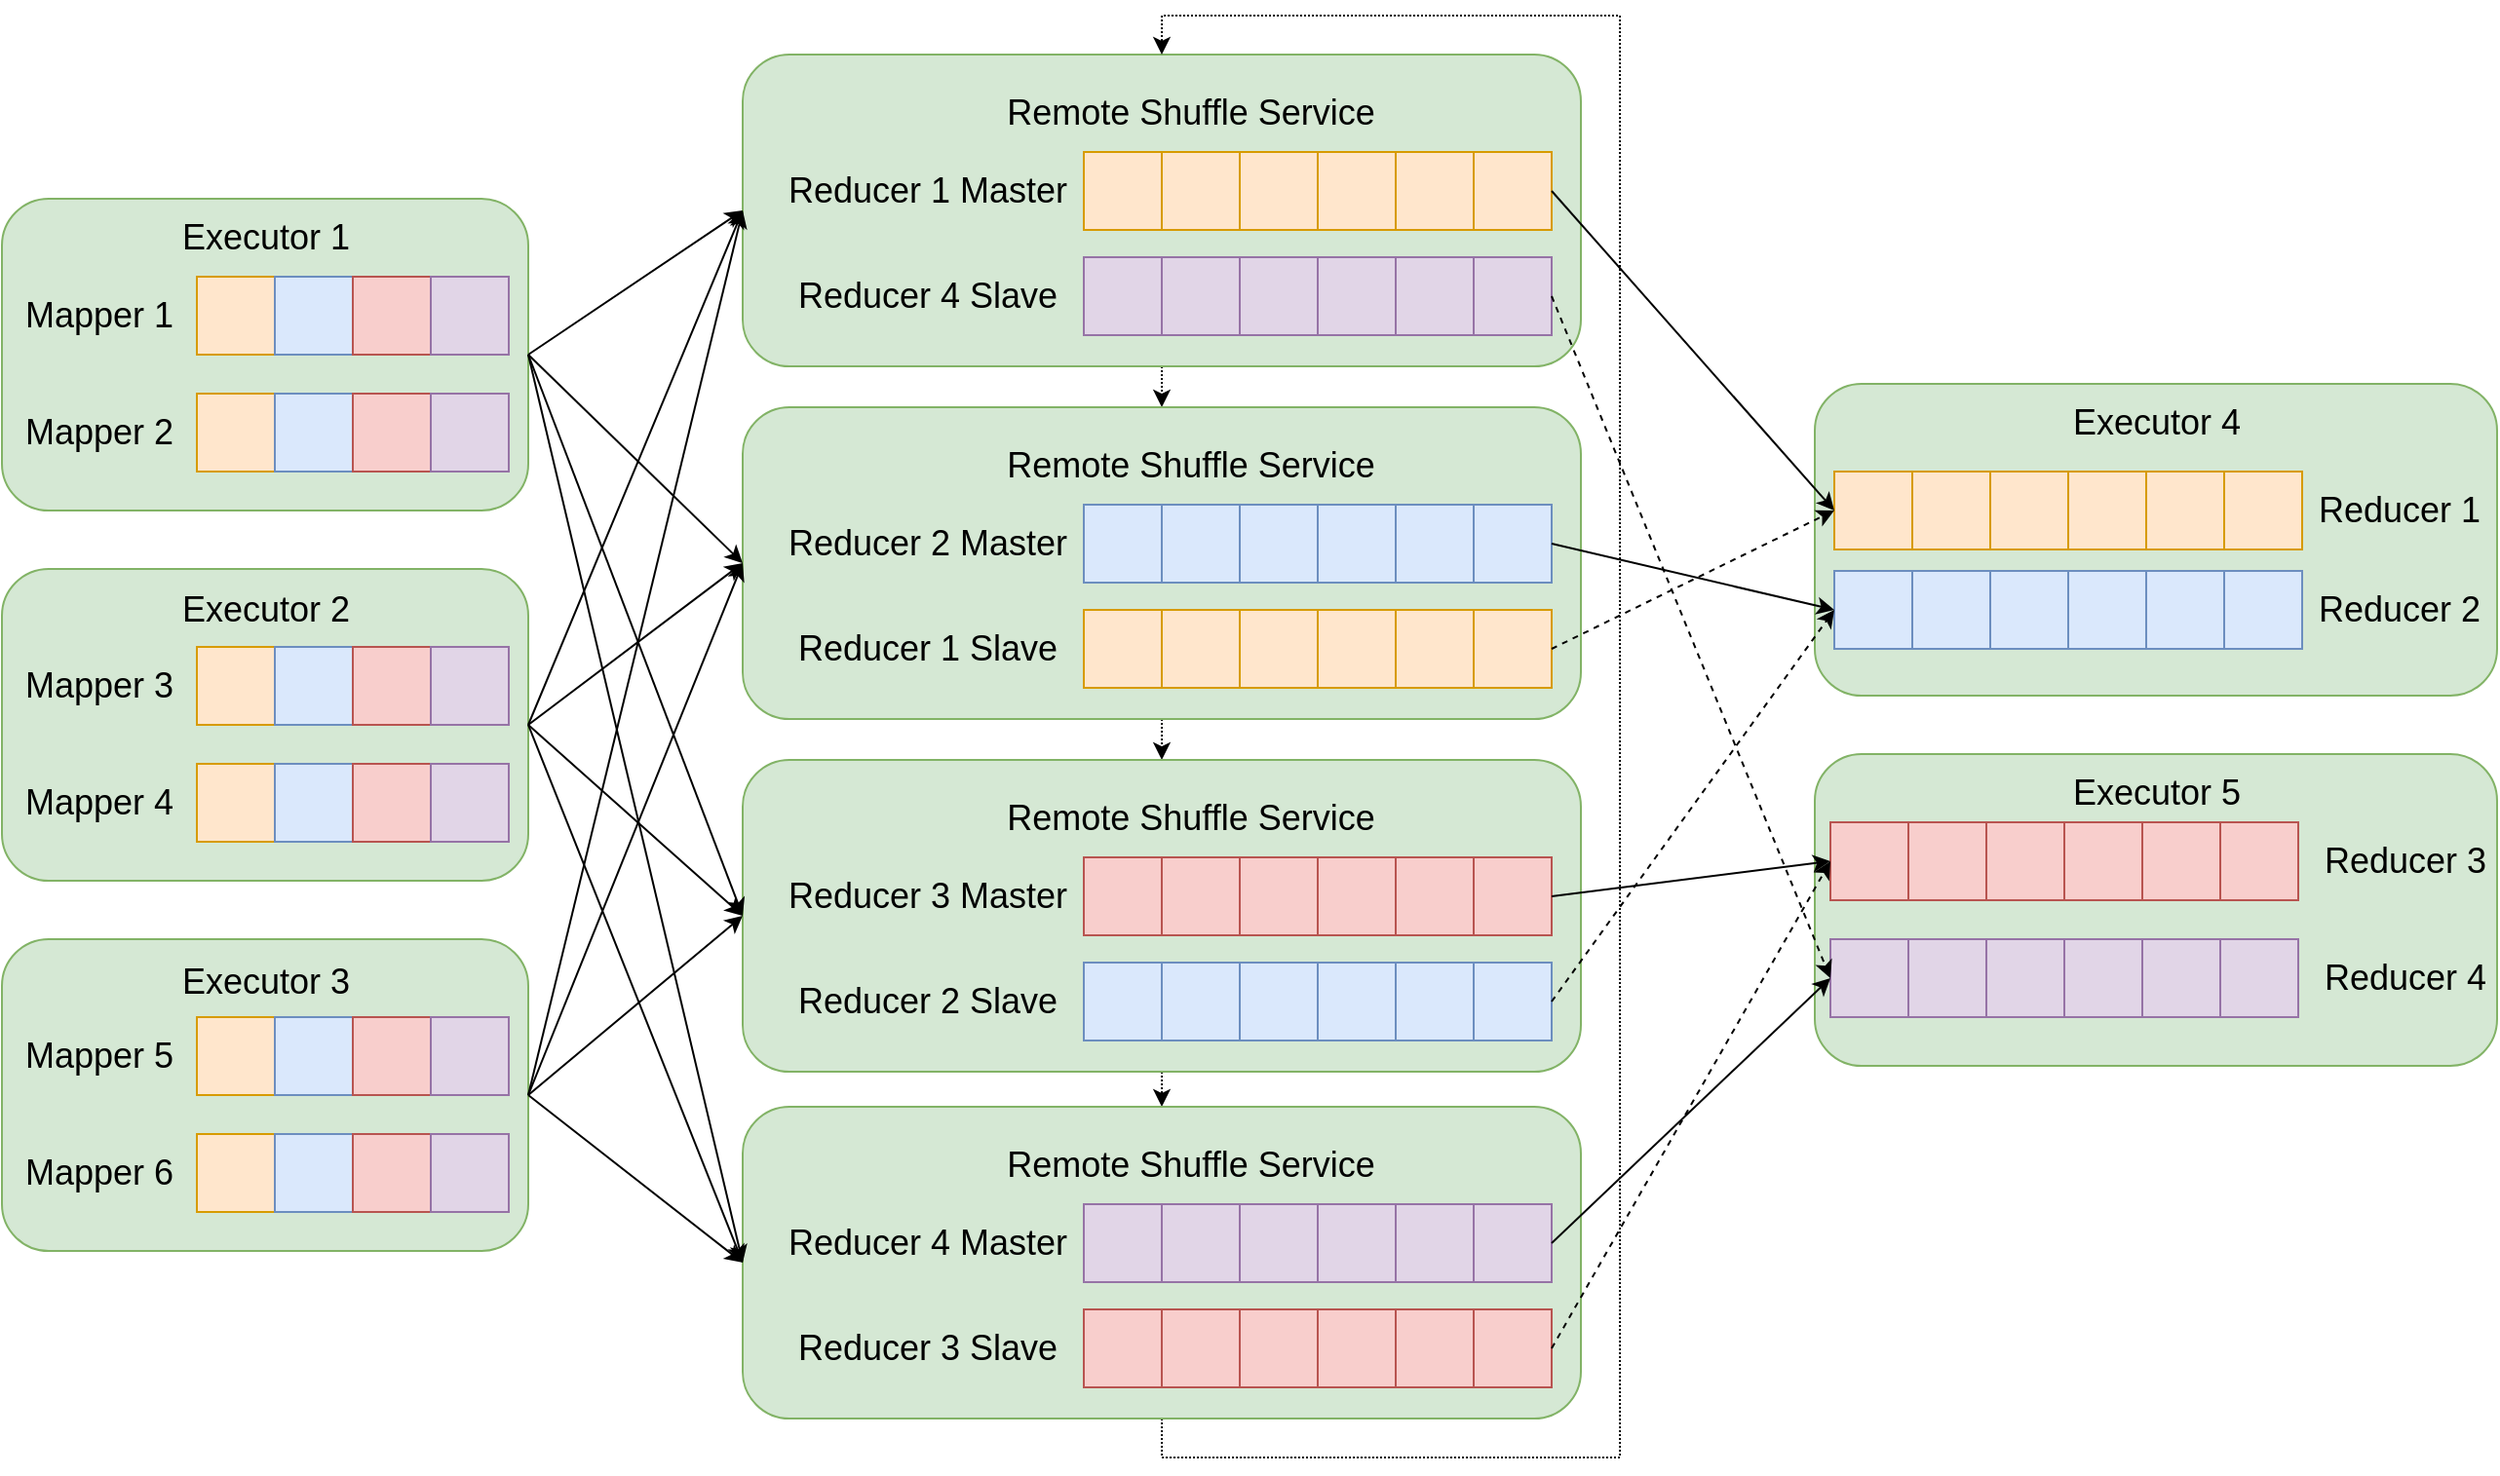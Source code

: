 <mxfile version="14.6.13" type="device"><diagram id="JZ4pPKlbDS7XLyerruGA" name="第 1 页"><mxGraphModel dx="1694" dy="1036" grid="1" gridSize="10" guides="1" tooltips="1" connect="1" arrows="1" fold="1" page="1" pageScale="1" pageWidth="1169" pageHeight="827" math="0" shadow="0"><root><mxCell id="0"/><mxCell id="1" parent="0"/><mxCell id="peQEtCHRiaWqxM07_N_W-1" value="" style="rounded=1;whiteSpace=wrap;html=1;fillColor=#d5e8d4;strokeColor=#82b366;" vertex="1" parent="1"><mxGeometry x="20" y="144" width="270" height="160" as="geometry"/></mxCell><mxCell id="peQEtCHRiaWqxM07_N_W-2" value="&lt;font style=&quot;font-size: 18px&quot;&gt;Mapper 1&lt;/font&gt;" style="text;html=1;strokeColor=none;fillColor=none;align=center;verticalAlign=middle;whiteSpace=wrap;rounded=0;" vertex="1" parent="1"><mxGeometry x="30" y="194" width="80" height="20" as="geometry"/></mxCell><mxCell id="peQEtCHRiaWqxM07_N_W-3" value="&lt;font style=&quot;font-size: 18px&quot;&gt;Mapper 2&lt;/font&gt;" style="text;html=1;strokeColor=none;fillColor=none;align=center;verticalAlign=middle;whiteSpace=wrap;rounded=0;" vertex="1" parent="1"><mxGeometry x="30" y="254" width="80" height="20" as="geometry"/></mxCell><mxCell id="peQEtCHRiaWqxM07_N_W-4" value="&lt;font style=&quot;font-size: 18px&quot;&gt;Executor 1&lt;/font&gt;" style="text;html=1;strokeColor=none;fillColor=none;align=center;verticalAlign=middle;whiteSpace=wrap;rounded=0;" vertex="1" parent="1"><mxGeometry x="102.5" y="154" width="105" height="20" as="geometry"/></mxCell><mxCell id="peQEtCHRiaWqxM07_N_W-5" value="" style="rounded=0;whiteSpace=wrap;html=1;fillColor=#ffe6cc;strokeColor=#d79b00;" vertex="1" parent="1"><mxGeometry x="120" y="184" width="40" height="40" as="geometry"/></mxCell><mxCell id="peQEtCHRiaWqxM07_N_W-13" value="" style="rounded=1;whiteSpace=wrap;html=1;fillColor=#d5e8d4;strokeColor=#82b366;" vertex="1" parent="1"><mxGeometry x="20" y="334" width="270" height="160" as="geometry"/></mxCell><mxCell id="peQEtCHRiaWqxM07_N_W-14" value="&lt;font style=&quot;font-size: 18px&quot;&gt;Mapper 3&lt;/font&gt;" style="text;html=1;strokeColor=none;fillColor=none;align=center;verticalAlign=middle;whiteSpace=wrap;rounded=0;" vertex="1" parent="1"><mxGeometry x="30" y="384" width="80" height="20" as="geometry"/></mxCell><mxCell id="peQEtCHRiaWqxM07_N_W-15" value="&lt;font style=&quot;font-size: 18px&quot;&gt;Mapper 4&lt;/font&gt;" style="text;html=1;strokeColor=none;fillColor=none;align=center;verticalAlign=middle;whiteSpace=wrap;rounded=0;" vertex="1" parent="1"><mxGeometry x="30" y="444" width="80" height="20" as="geometry"/></mxCell><mxCell id="peQEtCHRiaWqxM07_N_W-16" value="&lt;font style=&quot;font-size: 18px&quot;&gt;Executor 2&lt;/font&gt;" style="text;html=1;strokeColor=none;fillColor=none;align=center;verticalAlign=middle;whiteSpace=wrap;rounded=0;" vertex="1" parent="1"><mxGeometry x="102.5" y="345" width="105" height="20" as="geometry"/></mxCell><mxCell id="peQEtCHRiaWqxM07_N_W-25" value="" style="rounded=1;whiteSpace=wrap;html=1;fillColor=#d5e8d4;strokeColor=#82b366;" vertex="1" parent="1"><mxGeometry x="20" y="524" width="270" height="160" as="geometry"/></mxCell><mxCell id="peQEtCHRiaWqxM07_N_W-26" value="&lt;font style=&quot;font-size: 18px&quot;&gt;Mapper 5&lt;/font&gt;" style="text;html=1;strokeColor=none;fillColor=none;align=center;verticalAlign=middle;whiteSpace=wrap;rounded=0;" vertex="1" parent="1"><mxGeometry x="30" y="574" width="80" height="20" as="geometry"/></mxCell><mxCell id="peQEtCHRiaWqxM07_N_W-27" value="&lt;font style=&quot;font-size: 18px&quot;&gt;Mapper 6&lt;/font&gt;" style="text;html=1;strokeColor=none;fillColor=none;align=center;verticalAlign=middle;whiteSpace=wrap;rounded=0;" vertex="1" parent="1"><mxGeometry x="30" y="634" width="80" height="20" as="geometry"/></mxCell><mxCell id="peQEtCHRiaWqxM07_N_W-28" value="&lt;font style=&quot;font-size: 18px&quot;&gt;Executor 3&lt;/font&gt;" style="text;html=1;strokeColor=none;fillColor=none;align=center;verticalAlign=middle;whiteSpace=wrap;rounded=0;" vertex="1" parent="1"><mxGeometry x="102.5" y="536" width="105" height="20" as="geometry"/></mxCell><mxCell id="peQEtCHRiaWqxM07_N_W-170" style="edgeStyle=orthogonalEdgeStyle;rounded=0;orthogonalLoop=1;jettySize=auto;html=1;exitX=0.5;exitY=1;exitDx=0;exitDy=0;entryX=0.5;entryY=0;entryDx=0;entryDy=0;dashed=1;dashPattern=1 1;" edge="1" parent="1" source="peQEtCHRiaWqxM07_N_W-37" target="peQEtCHRiaWqxM07_N_W-113"><mxGeometry relative="1" as="geometry"/></mxCell><mxCell id="peQEtCHRiaWqxM07_N_W-37" value="" style="rounded=1;whiteSpace=wrap;html=1;fillColor=#d5e8d4;strokeColor=#82b366;" vertex="1" parent="1"><mxGeometry x="400" y="70" width="430" height="160" as="geometry"/></mxCell><mxCell id="peQEtCHRiaWqxM07_N_W-38" value="&lt;font style=&quot;font-size: 18px&quot;&gt;Remote Shuffle Service&lt;/font&gt;" style="text;html=1;strokeColor=none;fillColor=none;align=center;verticalAlign=middle;whiteSpace=wrap;rounded=0;" vertex="1" parent="1"><mxGeometry x="530" y="90" width="200" height="20" as="geometry"/></mxCell><mxCell id="peQEtCHRiaWqxM07_N_W-45" value="&lt;span style=&quot;font-size: 18px&quot;&gt;Reducer 1 Master&lt;/span&gt;" style="text;html=1;strokeColor=none;fillColor=none;align=center;verticalAlign=middle;whiteSpace=wrap;rounded=0;" vertex="1" parent="1"><mxGeometry x="415" y="130" width="160" height="20" as="geometry"/></mxCell><mxCell id="peQEtCHRiaWqxM07_N_W-71" value="" style="endArrow=classic;html=1;exitX=1;exitY=0.5;exitDx=0;exitDy=0;entryX=0;entryY=0.5;entryDx=0;entryDy=0;" edge="1" parent="1" source="peQEtCHRiaWqxM07_N_W-1" target="peQEtCHRiaWqxM07_N_W-37"><mxGeometry width="50" height="50" relative="1" as="geometry"><mxPoint x="380" y="234" as="sourcePoint"/><mxPoint x="500" y="524" as="targetPoint"/></mxGeometry></mxCell><mxCell id="peQEtCHRiaWqxM07_N_W-72" value="" style="endArrow=classic;html=1;exitX=1;exitY=0.5;exitDx=0;exitDy=0;entryX=0;entryY=0.5;entryDx=0;entryDy=0;" edge="1" parent="1" source="peQEtCHRiaWqxM07_N_W-13" target="peQEtCHRiaWqxM07_N_W-37"><mxGeometry width="50" height="50" relative="1" as="geometry"><mxPoint x="380" y="234" as="sourcePoint"/><mxPoint x="500" y="324" as="targetPoint"/></mxGeometry></mxCell><mxCell id="peQEtCHRiaWqxM07_N_W-75" value="" style="endArrow=classic;html=1;exitX=1;exitY=0.5;exitDx=0;exitDy=0;entryX=0;entryY=0.5;entryDx=0;entryDy=0;" edge="1" parent="1" source="peQEtCHRiaWqxM07_N_W-25" target="peQEtCHRiaWqxM07_N_W-37"><mxGeometry width="50" height="50" relative="1" as="geometry"><mxPoint x="380" y="614" as="sourcePoint"/><mxPoint x="500" y="524" as="targetPoint"/></mxGeometry></mxCell><mxCell id="peQEtCHRiaWqxM07_N_W-77" value="" style="rounded=0;whiteSpace=wrap;html=1;fillColor=#dae8fc;strokeColor=#6c8ebf;" vertex="1" parent="1"><mxGeometry x="160" y="184" width="40" height="40" as="geometry"/></mxCell><mxCell id="peQEtCHRiaWqxM07_N_W-78" value="" style="rounded=0;whiteSpace=wrap;html=1;fillColor=#f8cecc;strokeColor=#b85450;" vertex="1" parent="1"><mxGeometry x="200" y="184" width="40" height="40" as="geometry"/></mxCell><mxCell id="peQEtCHRiaWqxM07_N_W-79" value="" style="rounded=0;whiteSpace=wrap;html=1;fillColor=#e1d5e7;strokeColor=#9673a6;" vertex="1" parent="1"><mxGeometry x="240" y="184" width="40" height="40" as="geometry"/></mxCell><mxCell id="peQEtCHRiaWqxM07_N_W-80" value="" style="rounded=0;whiteSpace=wrap;html=1;fillColor=#ffe6cc;strokeColor=#d79b00;" vertex="1" parent="1"><mxGeometry x="120" y="244" width="40" height="40" as="geometry"/></mxCell><mxCell id="peQEtCHRiaWqxM07_N_W-81" value="" style="rounded=0;whiteSpace=wrap;html=1;fillColor=#dae8fc;strokeColor=#6c8ebf;" vertex="1" parent="1"><mxGeometry x="160" y="244" width="40" height="40" as="geometry"/></mxCell><mxCell id="peQEtCHRiaWqxM07_N_W-82" value="" style="rounded=0;whiteSpace=wrap;html=1;fillColor=#f8cecc;strokeColor=#b85450;" vertex="1" parent="1"><mxGeometry x="200" y="244" width="40" height="40" as="geometry"/></mxCell><mxCell id="peQEtCHRiaWqxM07_N_W-83" value="" style="rounded=0;whiteSpace=wrap;html=1;fillColor=#e1d5e7;strokeColor=#9673a6;" vertex="1" parent="1"><mxGeometry x="240" y="244" width="40" height="40" as="geometry"/></mxCell><mxCell id="peQEtCHRiaWqxM07_N_W-84" value="" style="rounded=0;whiteSpace=wrap;html=1;fillColor=#ffe6cc;strokeColor=#d79b00;" vertex="1" parent="1"><mxGeometry x="120" y="374" width="40" height="40" as="geometry"/></mxCell><mxCell id="peQEtCHRiaWqxM07_N_W-85" value="" style="rounded=0;whiteSpace=wrap;html=1;fillColor=#dae8fc;strokeColor=#6c8ebf;" vertex="1" parent="1"><mxGeometry x="160" y="374" width="40" height="40" as="geometry"/></mxCell><mxCell id="peQEtCHRiaWqxM07_N_W-86" value="" style="rounded=0;whiteSpace=wrap;html=1;fillColor=#f8cecc;strokeColor=#b85450;" vertex="1" parent="1"><mxGeometry x="200" y="374" width="40" height="40" as="geometry"/></mxCell><mxCell id="peQEtCHRiaWqxM07_N_W-87" value="" style="rounded=0;whiteSpace=wrap;html=1;fillColor=#e1d5e7;strokeColor=#9673a6;" vertex="1" parent="1"><mxGeometry x="240" y="374" width="40" height="40" as="geometry"/></mxCell><mxCell id="peQEtCHRiaWqxM07_N_W-88" value="" style="rounded=0;whiteSpace=wrap;html=1;fillColor=#ffe6cc;strokeColor=#d79b00;" vertex="1" parent="1"><mxGeometry x="120" y="434" width="40" height="40" as="geometry"/></mxCell><mxCell id="peQEtCHRiaWqxM07_N_W-89" value="" style="rounded=0;whiteSpace=wrap;html=1;fillColor=#dae8fc;strokeColor=#6c8ebf;" vertex="1" parent="1"><mxGeometry x="160" y="434" width="40" height="40" as="geometry"/></mxCell><mxCell id="peQEtCHRiaWqxM07_N_W-90" value="" style="rounded=0;whiteSpace=wrap;html=1;fillColor=#f8cecc;strokeColor=#b85450;" vertex="1" parent="1"><mxGeometry x="200" y="434" width="40" height="40" as="geometry"/></mxCell><mxCell id="peQEtCHRiaWqxM07_N_W-91" value="" style="rounded=0;whiteSpace=wrap;html=1;fillColor=#e1d5e7;strokeColor=#9673a6;" vertex="1" parent="1"><mxGeometry x="240" y="434" width="40" height="40" as="geometry"/></mxCell><mxCell id="peQEtCHRiaWqxM07_N_W-92" value="" style="rounded=0;whiteSpace=wrap;html=1;fillColor=#ffe6cc;strokeColor=#d79b00;" vertex="1" parent="1"><mxGeometry x="120" y="564" width="40" height="40" as="geometry"/></mxCell><mxCell id="peQEtCHRiaWqxM07_N_W-93" value="" style="rounded=0;whiteSpace=wrap;html=1;fillColor=#dae8fc;strokeColor=#6c8ebf;" vertex="1" parent="1"><mxGeometry x="160" y="564" width="40" height="40" as="geometry"/></mxCell><mxCell id="peQEtCHRiaWqxM07_N_W-94" value="" style="rounded=0;whiteSpace=wrap;html=1;fillColor=#f8cecc;strokeColor=#b85450;" vertex="1" parent="1"><mxGeometry x="200" y="564" width="40" height="40" as="geometry"/></mxCell><mxCell id="peQEtCHRiaWqxM07_N_W-95" value="" style="rounded=0;whiteSpace=wrap;html=1;fillColor=#e1d5e7;strokeColor=#9673a6;" vertex="1" parent="1"><mxGeometry x="240" y="564" width="40" height="40" as="geometry"/></mxCell><mxCell id="peQEtCHRiaWqxM07_N_W-96" value="" style="rounded=0;whiteSpace=wrap;html=1;fillColor=#ffe6cc;strokeColor=#d79b00;" vertex="1" parent="1"><mxGeometry x="120" y="624" width="40" height="40" as="geometry"/></mxCell><mxCell id="peQEtCHRiaWqxM07_N_W-97" value="" style="rounded=0;whiteSpace=wrap;html=1;fillColor=#dae8fc;strokeColor=#6c8ebf;" vertex="1" parent="1"><mxGeometry x="160" y="624" width="40" height="40" as="geometry"/></mxCell><mxCell id="peQEtCHRiaWqxM07_N_W-98" value="" style="rounded=0;whiteSpace=wrap;html=1;fillColor=#f8cecc;strokeColor=#b85450;" vertex="1" parent="1"><mxGeometry x="200" y="624" width="40" height="40" as="geometry"/></mxCell><mxCell id="peQEtCHRiaWqxM07_N_W-99" value="" style="rounded=0;whiteSpace=wrap;html=1;fillColor=#e1d5e7;strokeColor=#9673a6;" vertex="1" parent="1"><mxGeometry x="240" y="624" width="40" height="40" as="geometry"/></mxCell><mxCell id="peQEtCHRiaWqxM07_N_W-100" value="" style="rounded=0;whiteSpace=wrap;html=1;fillColor=#ffe6cc;strokeColor=#d79b00;" vertex="1" parent="1"><mxGeometry x="575" y="120" width="40" height="40" as="geometry"/></mxCell><mxCell id="peQEtCHRiaWqxM07_N_W-101" value="" style="rounded=0;whiteSpace=wrap;html=1;fillColor=#ffe6cc;strokeColor=#d79b00;" vertex="1" parent="1"><mxGeometry x="615" y="120" width="40" height="40" as="geometry"/></mxCell><mxCell id="peQEtCHRiaWqxM07_N_W-102" value="" style="rounded=0;whiteSpace=wrap;html=1;fillColor=#ffe6cc;strokeColor=#d79b00;" vertex="1" parent="1"><mxGeometry x="655" y="120" width="40" height="40" as="geometry"/></mxCell><mxCell id="peQEtCHRiaWqxM07_N_W-103" value="" style="rounded=0;whiteSpace=wrap;html=1;fillColor=#ffe6cc;strokeColor=#d79b00;" vertex="1" parent="1"><mxGeometry x="695" y="120" width="40" height="40" as="geometry"/></mxCell><mxCell id="peQEtCHRiaWqxM07_N_W-104" value="" style="rounded=0;whiteSpace=wrap;html=1;fillColor=#ffe6cc;strokeColor=#d79b00;" vertex="1" parent="1"><mxGeometry x="735" y="120" width="40" height="40" as="geometry"/></mxCell><mxCell id="peQEtCHRiaWqxM07_N_W-105" value="" style="rounded=0;whiteSpace=wrap;html=1;fillColor=#ffe6cc;strokeColor=#d79b00;" vertex="1" parent="1"><mxGeometry x="775" y="120" width="40" height="40" as="geometry"/></mxCell><mxCell id="peQEtCHRiaWqxM07_N_W-106" value="&lt;span style=&quot;font-size: 18px&quot;&gt;Reducer 4 Slave&lt;/span&gt;" style="text;html=1;strokeColor=none;fillColor=none;align=center;verticalAlign=middle;whiteSpace=wrap;rounded=0;" vertex="1" parent="1"><mxGeometry x="415" y="184" width="160" height="20" as="geometry"/></mxCell><mxCell id="peQEtCHRiaWqxM07_N_W-107" value="" style="rounded=0;whiteSpace=wrap;html=1;fillColor=#e1d5e7;strokeColor=#9673a6;" vertex="1" parent="1"><mxGeometry x="575" y="174" width="40" height="40" as="geometry"/></mxCell><mxCell id="peQEtCHRiaWqxM07_N_W-108" value="" style="rounded=0;whiteSpace=wrap;html=1;fillColor=#e1d5e7;strokeColor=#9673a6;" vertex="1" parent="1"><mxGeometry x="615" y="174" width="40" height="40" as="geometry"/></mxCell><mxCell id="peQEtCHRiaWqxM07_N_W-109" value="" style="rounded=0;whiteSpace=wrap;html=1;fillColor=#e1d5e7;strokeColor=#9673a6;" vertex="1" parent="1"><mxGeometry x="655" y="174" width="40" height="40" as="geometry"/></mxCell><mxCell id="peQEtCHRiaWqxM07_N_W-110" value="" style="rounded=0;whiteSpace=wrap;html=1;fillColor=#e1d5e7;strokeColor=#9673a6;" vertex="1" parent="1"><mxGeometry x="695" y="174" width="40" height="40" as="geometry"/></mxCell><mxCell id="peQEtCHRiaWqxM07_N_W-111" value="" style="rounded=0;whiteSpace=wrap;html=1;fillColor=#e1d5e7;strokeColor=#9673a6;" vertex="1" parent="1"><mxGeometry x="735" y="174" width="40" height="40" as="geometry"/></mxCell><mxCell id="peQEtCHRiaWqxM07_N_W-112" value="" style="rounded=0;whiteSpace=wrap;html=1;fillColor=#e1d5e7;strokeColor=#9673a6;" vertex="1" parent="1"><mxGeometry x="775" y="174" width="40" height="40" as="geometry"/></mxCell><mxCell id="peQEtCHRiaWqxM07_N_W-171" style="edgeStyle=orthogonalEdgeStyle;rounded=0;orthogonalLoop=1;jettySize=auto;html=1;exitX=0.5;exitY=1;exitDx=0;exitDy=0;entryX=0.5;entryY=0;entryDx=0;entryDy=0;dashed=1;dashPattern=1 1;" edge="1" parent="1" source="peQEtCHRiaWqxM07_N_W-113" target="peQEtCHRiaWqxM07_N_W-129"><mxGeometry relative="1" as="geometry"/></mxCell><mxCell id="peQEtCHRiaWqxM07_N_W-113" value="" style="rounded=1;whiteSpace=wrap;html=1;fillColor=#d5e8d4;strokeColor=#82b366;" vertex="1" parent="1"><mxGeometry x="400" y="251" width="430" height="160" as="geometry"/></mxCell><mxCell id="peQEtCHRiaWqxM07_N_W-114" value="&lt;font style=&quot;font-size: 18px&quot;&gt;Remote Shuffle Service&lt;/font&gt;" style="text;html=1;strokeColor=none;fillColor=none;align=center;verticalAlign=middle;whiteSpace=wrap;rounded=0;" vertex="1" parent="1"><mxGeometry x="530" y="271" width="200" height="20" as="geometry"/></mxCell><mxCell id="peQEtCHRiaWqxM07_N_W-115" value="&lt;span style=&quot;font-size: 18px&quot;&gt;Reducer 2 Master&lt;/span&gt;" style="text;html=1;strokeColor=none;fillColor=none;align=center;verticalAlign=middle;whiteSpace=wrap;rounded=0;" vertex="1" parent="1"><mxGeometry x="415" y="311" width="160" height="20" as="geometry"/></mxCell><mxCell id="peQEtCHRiaWqxM07_N_W-116" value="" style="rounded=0;whiteSpace=wrap;html=1;fillColor=#dae8fc;strokeColor=#6c8ebf;" vertex="1" parent="1"><mxGeometry x="575" y="301" width="40" height="40" as="geometry"/></mxCell><mxCell id="peQEtCHRiaWqxM07_N_W-117" value="" style="rounded=0;whiteSpace=wrap;html=1;fillColor=#dae8fc;strokeColor=#6c8ebf;" vertex="1" parent="1"><mxGeometry x="615" y="301" width="40" height="40" as="geometry"/></mxCell><mxCell id="peQEtCHRiaWqxM07_N_W-118" value="" style="rounded=0;whiteSpace=wrap;html=1;fillColor=#dae8fc;strokeColor=#6c8ebf;" vertex="1" parent="1"><mxGeometry x="655" y="301" width="40" height="40" as="geometry"/></mxCell><mxCell id="peQEtCHRiaWqxM07_N_W-119" value="" style="rounded=0;whiteSpace=wrap;html=1;fillColor=#dae8fc;strokeColor=#6c8ebf;" vertex="1" parent="1"><mxGeometry x="695" y="301" width="40" height="40" as="geometry"/></mxCell><mxCell id="peQEtCHRiaWqxM07_N_W-120" value="" style="rounded=0;whiteSpace=wrap;html=1;fillColor=#dae8fc;strokeColor=#6c8ebf;" vertex="1" parent="1"><mxGeometry x="735" y="301" width="40" height="40" as="geometry"/></mxCell><mxCell id="peQEtCHRiaWqxM07_N_W-121" value="" style="rounded=0;whiteSpace=wrap;html=1;fillColor=#dae8fc;strokeColor=#6c8ebf;" vertex="1" parent="1"><mxGeometry x="775" y="301" width="40" height="40" as="geometry"/></mxCell><mxCell id="peQEtCHRiaWqxM07_N_W-122" value="&lt;span style=&quot;font-size: 18px&quot;&gt;Reducer 1 Slave&lt;/span&gt;" style="text;html=1;strokeColor=none;fillColor=none;align=center;verticalAlign=middle;whiteSpace=wrap;rounded=0;" vertex="1" parent="1"><mxGeometry x="415" y="365" width="160" height="20" as="geometry"/></mxCell><mxCell id="peQEtCHRiaWqxM07_N_W-123" value="" style="rounded=0;whiteSpace=wrap;html=1;fillColor=#ffe6cc;strokeColor=#d79b00;" vertex="1" parent="1"><mxGeometry x="575" y="355" width="40" height="40" as="geometry"/></mxCell><mxCell id="peQEtCHRiaWqxM07_N_W-124" value="" style="rounded=0;whiteSpace=wrap;html=1;fillColor=#ffe6cc;strokeColor=#d79b00;" vertex="1" parent="1"><mxGeometry x="615" y="355" width="40" height="40" as="geometry"/></mxCell><mxCell id="peQEtCHRiaWqxM07_N_W-125" value="" style="rounded=0;whiteSpace=wrap;html=1;fillColor=#ffe6cc;strokeColor=#d79b00;" vertex="1" parent="1"><mxGeometry x="655" y="355" width="40" height="40" as="geometry"/></mxCell><mxCell id="peQEtCHRiaWqxM07_N_W-126" value="" style="rounded=0;whiteSpace=wrap;html=1;fillColor=#ffe6cc;strokeColor=#d79b00;" vertex="1" parent="1"><mxGeometry x="695" y="355" width="40" height="40" as="geometry"/></mxCell><mxCell id="peQEtCHRiaWqxM07_N_W-127" value="" style="rounded=0;whiteSpace=wrap;html=1;fillColor=#ffe6cc;strokeColor=#d79b00;" vertex="1" parent="1"><mxGeometry x="735" y="355" width="40" height="40" as="geometry"/></mxCell><mxCell id="peQEtCHRiaWqxM07_N_W-128" value="" style="rounded=0;whiteSpace=wrap;html=1;fillColor=#ffe6cc;strokeColor=#d79b00;" vertex="1" parent="1"><mxGeometry x="775" y="355" width="40" height="40" as="geometry"/></mxCell><mxCell id="peQEtCHRiaWqxM07_N_W-172" style="edgeStyle=orthogonalEdgeStyle;rounded=0;orthogonalLoop=1;jettySize=auto;html=1;exitX=0.5;exitY=1;exitDx=0;exitDy=0;entryX=0.5;entryY=0;entryDx=0;entryDy=0;dashed=1;dashPattern=1 1;" edge="1" parent="1" source="peQEtCHRiaWqxM07_N_W-129" target="peQEtCHRiaWqxM07_N_W-145"><mxGeometry relative="1" as="geometry"/></mxCell><mxCell id="peQEtCHRiaWqxM07_N_W-129" value="" style="rounded=1;whiteSpace=wrap;html=1;fillColor=#d5e8d4;strokeColor=#82b366;" vertex="1" parent="1"><mxGeometry x="400" y="432" width="430" height="160" as="geometry"/></mxCell><mxCell id="peQEtCHRiaWqxM07_N_W-130" value="&lt;font style=&quot;font-size: 18px&quot;&gt;Remote Shuffle Service&lt;/font&gt;" style="text;html=1;strokeColor=none;fillColor=none;align=center;verticalAlign=middle;whiteSpace=wrap;rounded=0;" vertex="1" parent="1"><mxGeometry x="530" y="452" width="200" height="20" as="geometry"/></mxCell><mxCell id="peQEtCHRiaWqxM07_N_W-131" value="&lt;span style=&quot;font-size: 18px&quot;&gt;Reducer 3 Master&lt;/span&gt;" style="text;html=1;strokeColor=none;fillColor=none;align=center;verticalAlign=middle;whiteSpace=wrap;rounded=0;" vertex="1" parent="1"><mxGeometry x="415" y="492" width="160" height="20" as="geometry"/></mxCell><mxCell id="peQEtCHRiaWqxM07_N_W-132" value="" style="rounded=0;whiteSpace=wrap;html=1;fillColor=#f8cecc;strokeColor=#b85450;" vertex="1" parent="1"><mxGeometry x="575" y="482" width="40" height="40" as="geometry"/></mxCell><mxCell id="peQEtCHRiaWqxM07_N_W-133" value="" style="rounded=0;whiteSpace=wrap;html=1;fillColor=#f8cecc;strokeColor=#b85450;" vertex="1" parent="1"><mxGeometry x="615" y="482" width="40" height="40" as="geometry"/></mxCell><mxCell id="peQEtCHRiaWqxM07_N_W-134" value="" style="rounded=0;whiteSpace=wrap;html=1;fillColor=#f8cecc;strokeColor=#b85450;" vertex="1" parent="1"><mxGeometry x="655" y="482" width="40" height="40" as="geometry"/></mxCell><mxCell id="peQEtCHRiaWqxM07_N_W-135" value="" style="rounded=0;whiteSpace=wrap;html=1;fillColor=#f8cecc;strokeColor=#b85450;" vertex="1" parent="1"><mxGeometry x="695" y="482" width="40" height="40" as="geometry"/></mxCell><mxCell id="peQEtCHRiaWqxM07_N_W-136" value="" style="rounded=0;whiteSpace=wrap;html=1;fillColor=#f8cecc;strokeColor=#b85450;" vertex="1" parent="1"><mxGeometry x="735" y="482" width="40" height="40" as="geometry"/></mxCell><mxCell id="peQEtCHRiaWqxM07_N_W-137" value="" style="rounded=0;whiteSpace=wrap;html=1;fillColor=#f8cecc;strokeColor=#b85450;" vertex="1" parent="1"><mxGeometry x="775" y="482" width="40" height="40" as="geometry"/></mxCell><mxCell id="peQEtCHRiaWqxM07_N_W-138" value="&lt;span style=&quot;font-size: 18px&quot;&gt;Reducer 2 Slave&lt;/span&gt;" style="text;html=1;strokeColor=none;fillColor=none;align=center;verticalAlign=middle;whiteSpace=wrap;rounded=0;" vertex="1" parent="1"><mxGeometry x="415" y="546" width="160" height="20" as="geometry"/></mxCell><mxCell id="peQEtCHRiaWqxM07_N_W-139" value="" style="rounded=0;whiteSpace=wrap;html=1;fillColor=#dae8fc;strokeColor=#6c8ebf;" vertex="1" parent="1"><mxGeometry x="575" y="536" width="40" height="40" as="geometry"/></mxCell><mxCell id="peQEtCHRiaWqxM07_N_W-140" value="" style="rounded=0;whiteSpace=wrap;html=1;fillColor=#dae8fc;strokeColor=#6c8ebf;" vertex="1" parent="1"><mxGeometry x="615" y="536" width="40" height="40" as="geometry"/></mxCell><mxCell id="peQEtCHRiaWqxM07_N_W-141" value="" style="rounded=0;whiteSpace=wrap;html=1;fillColor=#dae8fc;strokeColor=#6c8ebf;" vertex="1" parent="1"><mxGeometry x="655" y="536" width="40" height="40" as="geometry"/></mxCell><mxCell id="peQEtCHRiaWqxM07_N_W-142" value="" style="rounded=0;whiteSpace=wrap;html=1;fillColor=#dae8fc;strokeColor=#6c8ebf;" vertex="1" parent="1"><mxGeometry x="695" y="536" width="40" height="40" as="geometry"/></mxCell><mxCell id="peQEtCHRiaWqxM07_N_W-143" value="" style="rounded=0;whiteSpace=wrap;html=1;fillColor=#dae8fc;strokeColor=#6c8ebf;" vertex="1" parent="1"><mxGeometry x="735" y="536" width="40" height="40" as="geometry"/></mxCell><mxCell id="peQEtCHRiaWqxM07_N_W-144" value="" style="rounded=0;whiteSpace=wrap;html=1;fillColor=#dae8fc;strokeColor=#6c8ebf;" vertex="1" parent="1"><mxGeometry x="775" y="536" width="40" height="40" as="geometry"/></mxCell><mxCell id="peQEtCHRiaWqxM07_N_W-173" style="edgeStyle=orthogonalEdgeStyle;rounded=0;orthogonalLoop=1;jettySize=auto;html=1;exitX=0.5;exitY=1;exitDx=0;exitDy=0;entryX=0.5;entryY=0;entryDx=0;entryDy=0;dashed=1;dashPattern=1 1;" edge="1" parent="1" source="peQEtCHRiaWqxM07_N_W-145" target="peQEtCHRiaWqxM07_N_W-37"><mxGeometry relative="1" as="geometry"><Array as="points"><mxPoint x="615" y="790"/><mxPoint x="850" y="790"/><mxPoint x="850" y="50"/><mxPoint x="615" y="50"/></Array></mxGeometry></mxCell><mxCell id="peQEtCHRiaWqxM07_N_W-145" value="" style="rounded=1;whiteSpace=wrap;html=1;fillColor=#d5e8d4;strokeColor=#82b366;" vertex="1" parent="1"><mxGeometry x="400" y="610" width="430" height="160" as="geometry"/></mxCell><mxCell id="peQEtCHRiaWqxM07_N_W-146" value="&lt;font style=&quot;font-size: 18px&quot;&gt;Remote Shuffle Service&lt;/font&gt;" style="text;html=1;strokeColor=none;fillColor=none;align=center;verticalAlign=middle;whiteSpace=wrap;rounded=0;" vertex="1" parent="1"><mxGeometry x="530" y="630" width="200" height="20" as="geometry"/></mxCell><mxCell id="peQEtCHRiaWqxM07_N_W-147" value="&lt;span style=&quot;font-size: 18px&quot;&gt;Reducer 4 Master&lt;/span&gt;" style="text;html=1;strokeColor=none;fillColor=none;align=center;verticalAlign=middle;whiteSpace=wrap;rounded=0;" vertex="1" parent="1"><mxGeometry x="415" y="670" width="160" height="20" as="geometry"/></mxCell><mxCell id="peQEtCHRiaWqxM07_N_W-148" value="" style="rounded=0;whiteSpace=wrap;html=1;fillColor=#e1d5e7;strokeColor=#9673a6;" vertex="1" parent="1"><mxGeometry x="575" y="660" width="40" height="40" as="geometry"/></mxCell><mxCell id="peQEtCHRiaWqxM07_N_W-149" value="" style="rounded=0;whiteSpace=wrap;html=1;fillColor=#e1d5e7;strokeColor=#9673a6;" vertex="1" parent="1"><mxGeometry x="615" y="660" width="40" height="40" as="geometry"/></mxCell><mxCell id="peQEtCHRiaWqxM07_N_W-150" value="" style="rounded=0;whiteSpace=wrap;html=1;fillColor=#e1d5e7;strokeColor=#9673a6;" vertex="1" parent="1"><mxGeometry x="655" y="660" width="40" height="40" as="geometry"/></mxCell><mxCell id="peQEtCHRiaWqxM07_N_W-151" value="" style="rounded=0;whiteSpace=wrap;html=1;fillColor=#e1d5e7;strokeColor=#9673a6;" vertex="1" parent="1"><mxGeometry x="695" y="660" width="40" height="40" as="geometry"/></mxCell><mxCell id="peQEtCHRiaWqxM07_N_W-152" value="" style="rounded=0;whiteSpace=wrap;html=1;fillColor=#e1d5e7;strokeColor=#9673a6;" vertex="1" parent="1"><mxGeometry x="735" y="660" width="40" height="40" as="geometry"/></mxCell><mxCell id="peQEtCHRiaWqxM07_N_W-153" value="" style="rounded=0;whiteSpace=wrap;html=1;fillColor=#e1d5e7;strokeColor=#9673a6;" vertex="1" parent="1"><mxGeometry x="775" y="660" width="40" height="40" as="geometry"/></mxCell><mxCell id="peQEtCHRiaWqxM07_N_W-154" value="&lt;span style=&quot;font-size: 18px&quot;&gt;Reducer 3 Slave&lt;/span&gt;" style="text;html=1;strokeColor=none;fillColor=none;align=center;verticalAlign=middle;whiteSpace=wrap;rounded=0;" vertex="1" parent="1"><mxGeometry x="415" y="724" width="160" height="20" as="geometry"/></mxCell><mxCell id="peQEtCHRiaWqxM07_N_W-155" value="" style="rounded=0;whiteSpace=wrap;html=1;fillColor=#f8cecc;strokeColor=#b85450;" vertex="1" parent="1"><mxGeometry x="575" y="714" width="40" height="40" as="geometry"/></mxCell><mxCell id="peQEtCHRiaWqxM07_N_W-156" value="" style="rounded=0;whiteSpace=wrap;html=1;fillColor=#f8cecc;strokeColor=#b85450;" vertex="1" parent="1"><mxGeometry x="615" y="714" width="40" height="40" as="geometry"/></mxCell><mxCell id="peQEtCHRiaWqxM07_N_W-157" value="" style="rounded=0;whiteSpace=wrap;html=1;fillColor=#f8cecc;strokeColor=#b85450;" vertex="1" parent="1"><mxGeometry x="655" y="714" width="40" height="40" as="geometry"/></mxCell><mxCell id="peQEtCHRiaWqxM07_N_W-158" value="" style="rounded=0;whiteSpace=wrap;html=1;fillColor=#f8cecc;strokeColor=#b85450;" vertex="1" parent="1"><mxGeometry x="695" y="714" width="40" height="40" as="geometry"/></mxCell><mxCell id="peQEtCHRiaWqxM07_N_W-159" value="" style="rounded=0;whiteSpace=wrap;html=1;fillColor=#f8cecc;strokeColor=#b85450;" vertex="1" parent="1"><mxGeometry x="735" y="714" width="40" height="40" as="geometry"/></mxCell><mxCell id="peQEtCHRiaWqxM07_N_W-160" value="" style="rounded=0;whiteSpace=wrap;html=1;fillColor=#f8cecc;strokeColor=#b85450;" vertex="1" parent="1"><mxGeometry x="775" y="714" width="40" height="40" as="geometry"/></mxCell><mxCell id="peQEtCHRiaWqxM07_N_W-161" value="" style="endArrow=classic;html=1;exitX=1;exitY=0.5;exitDx=0;exitDy=0;entryX=0;entryY=0.5;entryDx=0;entryDy=0;" edge="1" parent="1" source="peQEtCHRiaWqxM07_N_W-1" target="peQEtCHRiaWqxM07_N_W-113"><mxGeometry width="50" height="50" relative="1" as="geometry"><mxPoint x="300" y="234" as="sourcePoint"/><mxPoint x="410" y="160" as="targetPoint"/></mxGeometry></mxCell><mxCell id="peQEtCHRiaWqxM07_N_W-162" value="" style="endArrow=classic;html=1;exitX=1;exitY=0.5;exitDx=0;exitDy=0;entryX=0;entryY=0.5;entryDx=0;entryDy=0;" edge="1" parent="1" source="peQEtCHRiaWqxM07_N_W-1" target="peQEtCHRiaWqxM07_N_W-129"><mxGeometry width="50" height="50" relative="1" as="geometry"><mxPoint x="300" y="234" as="sourcePoint"/><mxPoint x="410" y="341" as="targetPoint"/></mxGeometry></mxCell><mxCell id="peQEtCHRiaWqxM07_N_W-163" value="" style="endArrow=classic;html=1;exitX=1;exitY=0.5;exitDx=0;exitDy=0;entryX=0;entryY=0.5;entryDx=0;entryDy=0;" edge="1" parent="1" source="peQEtCHRiaWqxM07_N_W-1" target="peQEtCHRiaWqxM07_N_W-145"><mxGeometry width="50" height="50" relative="1" as="geometry"><mxPoint x="310" y="244" as="sourcePoint"/><mxPoint x="420" y="351" as="targetPoint"/></mxGeometry></mxCell><mxCell id="peQEtCHRiaWqxM07_N_W-164" value="" style="endArrow=classic;html=1;exitX=1;exitY=0.5;exitDx=0;exitDy=0;entryX=0;entryY=0.5;entryDx=0;entryDy=0;" edge="1" parent="1" source="peQEtCHRiaWqxM07_N_W-13" target="peQEtCHRiaWqxM07_N_W-113"><mxGeometry width="50" height="50" relative="1" as="geometry"><mxPoint x="300" y="424" as="sourcePoint"/><mxPoint x="410" y="160" as="targetPoint"/></mxGeometry></mxCell><mxCell id="peQEtCHRiaWqxM07_N_W-165" value="" style="endArrow=classic;html=1;exitX=1;exitY=0.5;exitDx=0;exitDy=0;entryX=0;entryY=0.5;entryDx=0;entryDy=0;" edge="1" parent="1" source="peQEtCHRiaWqxM07_N_W-13" target="peQEtCHRiaWqxM07_N_W-129"><mxGeometry width="50" height="50" relative="1" as="geometry"><mxPoint x="300" y="424" as="sourcePoint"/><mxPoint x="410" y="341" as="targetPoint"/></mxGeometry></mxCell><mxCell id="peQEtCHRiaWqxM07_N_W-166" value="" style="endArrow=classic;html=1;exitX=1;exitY=0.5;exitDx=0;exitDy=0;entryX=0;entryY=0.5;entryDx=0;entryDy=0;" edge="1" parent="1" source="peQEtCHRiaWqxM07_N_W-13" target="peQEtCHRiaWqxM07_N_W-145"><mxGeometry width="50" height="50" relative="1" as="geometry"><mxPoint x="300" y="424" as="sourcePoint"/><mxPoint x="410" y="522" as="targetPoint"/></mxGeometry></mxCell><mxCell id="peQEtCHRiaWqxM07_N_W-167" value="" style="endArrow=classic;html=1;exitX=1;exitY=0.5;exitDx=0;exitDy=0;entryX=0;entryY=0.5;entryDx=0;entryDy=0;" edge="1" parent="1" source="peQEtCHRiaWqxM07_N_W-25" target="peQEtCHRiaWqxM07_N_W-113"><mxGeometry width="50" height="50" relative="1" as="geometry"><mxPoint x="300" y="614" as="sourcePoint"/><mxPoint x="410" y="160" as="targetPoint"/></mxGeometry></mxCell><mxCell id="peQEtCHRiaWqxM07_N_W-168" value="" style="endArrow=classic;html=1;exitX=1;exitY=0.5;exitDx=0;exitDy=0;entryX=0;entryY=0.5;entryDx=0;entryDy=0;" edge="1" parent="1" source="peQEtCHRiaWqxM07_N_W-25" target="peQEtCHRiaWqxM07_N_W-129"><mxGeometry width="50" height="50" relative="1" as="geometry"><mxPoint x="300" y="614" as="sourcePoint"/><mxPoint x="410" y="341" as="targetPoint"/></mxGeometry></mxCell><mxCell id="peQEtCHRiaWqxM07_N_W-169" value="" style="endArrow=classic;html=1;exitX=1;exitY=0.5;exitDx=0;exitDy=0;entryX=0;entryY=0.5;entryDx=0;entryDy=0;" edge="1" parent="1" source="peQEtCHRiaWqxM07_N_W-25" target="peQEtCHRiaWqxM07_N_W-145"><mxGeometry width="50" height="50" relative="1" as="geometry"><mxPoint x="300" y="614" as="sourcePoint"/><mxPoint x="410" y="522" as="targetPoint"/></mxGeometry></mxCell><mxCell id="peQEtCHRiaWqxM07_N_W-174" value="" style="rounded=1;whiteSpace=wrap;html=1;fillColor=#d5e8d4;strokeColor=#82b366;" vertex="1" parent="1"><mxGeometry x="950" y="239" width="350" height="160" as="geometry"/></mxCell><mxCell id="peQEtCHRiaWqxM07_N_W-175" value="&lt;font style=&quot;font-size: 18px&quot;&gt;Reducer 1&lt;/font&gt;" style="text;html=1;strokeColor=none;fillColor=none;align=center;verticalAlign=middle;whiteSpace=wrap;rounded=0;" vertex="1" parent="1"><mxGeometry x="1205" y="294" width="90" height="20" as="geometry"/></mxCell><mxCell id="peQEtCHRiaWqxM07_N_W-176" value="&lt;font style=&quot;font-size: 18px&quot;&gt;Reducer 2&lt;/font&gt;" style="text;html=1;strokeColor=none;fillColor=none;align=center;verticalAlign=middle;whiteSpace=wrap;rounded=0;" vertex="1" parent="1"><mxGeometry x="1205" y="345" width="90" height="20" as="geometry"/></mxCell><mxCell id="peQEtCHRiaWqxM07_N_W-177" value="&lt;font style=&quot;font-size: 18px&quot;&gt;Executor 4&lt;/font&gt;" style="text;html=1;strokeColor=none;fillColor=none;align=center;verticalAlign=middle;whiteSpace=wrap;rounded=0;" vertex="1" parent="1"><mxGeometry x="1072.5" y="249" width="105" height="20" as="geometry"/></mxCell><mxCell id="peQEtCHRiaWqxM07_N_W-178" value="" style="rounded=1;whiteSpace=wrap;html=1;fillColor=#d5e8d4;strokeColor=#82b366;" vertex="1" parent="1"><mxGeometry x="950" y="429" width="350" height="160" as="geometry"/></mxCell><mxCell id="peQEtCHRiaWqxM07_N_W-179" value="&lt;font style=&quot;font-size: 18px&quot;&gt;Reducer 3&lt;/font&gt;" style="text;html=1;strokeColor=none;fillColor=none;align=center;verticalAlign=middle;whiteSpace=wrap;rounded=0;" vertex="1" parent="1"><mxGeometry x="1208" y="474" width="90" height="20" as="geometry"/></mxCell><mxCell id="peQEtCHRiaWqxM07_N_W-180" value="&lt;font style=&quot;font-size: 18px&quot;&gt;Reducer 4&lt;/font&gt;" style="text;html=1;strokeColor=none;fillColor=none;align=center;verticalAlign=middle;whiteSpace=wrap;rounded=0;" vertex="1" parent="1"><mxGeometry x="1208" y="534" width="90" height="20" as="geometry"/></mxCell><mxCell id="peQEtCHRiaWqxM07_N_W-181" value="&lt;font style=&quot;font-size: 18px&quot;&gt;Executor 5&lt;/font&gt;" style="text;html=1;strokeColor=none;fillColor=none;align=center;verticalAlign=middle;whiteSpace=wrap;rounded=0;" vertex="1" parent="1"><mxGeometry x="1072.5" y="439" width="105" height="20" as="geometry"/></mxCell><mxCell id="peQEtCHRiaWqxM07_N_W-182" value="" style="rounded=0;whiteSpace=wrap;html=1;fillColor=#ffe6cc;strokeColor=#d79b00;" vertex="1" parent="1"><mxGeometry x="960" y="284" width="40" height="40" as="geometry"/></mxCell><mxCell id="peQEtCHRiaWqxM07_N_W-183" value="" style="rounded=0;whiteSpace=wrap;html=1;fillColor=#ffe6cc;strokeColor=#d79b00;" vertex="1" parent="1"><mxGeometry x="1000" y="284" width="40" height="40" as="geometry"/></mxCell><mxCell id="peQEtCHRiaWqxM07_N_W-184" value="" style="rounded=0;whiteSpace=wrap;html=1;fillColor=#ffe6cc;strokeColor=#d79b00;" vertex="1" parent="1"><mxGeometry x="1040" y="284" width="40" height="40" as="geometry"/></mxCell><mxCell id="peQEtCHRiaWqxM07_N_W-185" value="" style="rounded=0;whiteSpace=wrap;html=1;fillColor=#ffe6cc;strokeColor=#d79b00;" vertex="1" parent="1"><mxGeometry x="1080" y="284" width="40" height="40" as="geometry"/></mxCell><mxCell id="peQEtCHRiaWqxM07_N_W-186" value="" style="rounded=0;whiteSpace=wrap;html=1;fillColor=#dae8fc;strokeColor=#6c8ebf;" vertex="1" parent="1"><mxGeometry x="960" y="335" width="40" height="40" as="geometry"/></mxCell><mxCell id="peQEtCHRiaWqxM07_N_W-187" value="" style="rounded=0;whiteSpace=wrap;html=1;fillColor=#dae8fc;strokeColor=#6c8ebf;" vertex="1" parent="1"><mxGeometry x="1000" y="335" width="40" height="40" as="geometry"/></mxCell><mxCell id="peQEtCHRiaWqxM07_N_W-188" value="" style="rounded=0;whiteSpace=wrap;html=1;fillColor=#dae8fc;strokeColor=#6c8ebf;" vertex="1" parent="1"><mxGeometry x="1040" y="335" width="40" height="40" as="geometry"/></mxCell><mxCell id="peQEtCHRiaWqxM07_N_W-189" value="" style="rounded=0;whiteSpace=wrap;html=1;fillColor=#dae8fc;strokeColor=#6c8ebf;" vertex="1" parent="1"><mxGeometry x="1080" y="335" width="40" height="40" as="geometry"/></mxCell><mxCell id="peQEtCHRiaWqxM07_N_W-190" value="" style="rounded=0;whiteSpace=wrap;html=1;fillColor=#f8cecc;strokeColor=#b85450;" vertex="1" parent="1"><mxGeometry x="958" y="464" width="40" height="40" as="geometry"/></mxCell><mxCell id="peQEtCHRiaWqxM07_N_W-191" value="" style="rounded=0;whiteSpace=wrap;html=1;fillColor=#f8cecc;strokeColor=#b85450;" vertex="1" parent="1"><mxGeometry x="998" y="464" width="40" height="40" as="geometry"/></mxCell><mxCell id="peQEtCHRiaWqxM07_N_W-192" value="" style="rounded=0;whiteSpace=wrap;html=1;fillColor=#f8cecc;strokeColor=#b85450;" vertex="1" parent="1"><mxGeometry x="1038" y="464" width="40" height="40" as="geometry"/></mxCell><mxCell id="peQEtCHRiaWqxM07_N_W-193" value="" style="rounded=0;whiteSpace=wrap;html=1;fillColor=#f8cecc;strokeColor=#b85450;" vertex="1" parent="1"><mxGeometry x="1078" y="464" width="40" height="40" as="geometry"/></mxCell><mxCell id="peQEtCHRiaWqxM07_N_W-194" value="" style="rounded=0;whiteSpace=wrap;html=1;fillColor=#e1d5e7;strokeColor=#9673a6;" vertex="1" parent="1"><mxGeometry x="958" y="524" width="40" height="40" as="geometry"/></mxCell><mxCell id="peQEtCHRiaWqxM07_N_W-195" value="" style="rounded=0;whiteSpace=wrap;html=1;fillColor=#e1d5e7;strokeColor=#9673a6;" vertex="1" parent="1"><mxGeometry x="998" y="524" width="40" height="40" as="geometry"/></mxCell><mxCell id="peQEtCHRiaWqxM07_N_W-196" value="" style="rounded=0;whiteSpace=wrap;html=1;fillColor=#e1d5e7;strokeColor=#9673a6;" vertex="1" parent="1"><mxGeometry x="1038" y="524" width="40" height="40" as="geometry"/></mxCell><mxCell id="peQEtCHRiaWqxM07_N_W-197" value="" style="rounded=0;whiteSpace=wrap;html=1;fillColor=#e1d5e7;strokeColor=#9673a6;" vertex="1" parent="1"><mxGeometry x="1078" y="524" width="40" height="40" as="geometry"/></mxCell><mxCell id="peQEtCHRiaWqxM07_N_W-198" value="" style="rounded=0;whiteSpace=wrap;html=1;fillColor=#ffe6cc;strokeColor=#d79b00;" vertex="1" parent="1"><mxGeometry x="1120" y="284" width="40" height="40" as="geometry"/></mxCell><mxCell id="peQEtCHRiaWqxM07_N_W-199" value="" style="rounded=0;whiteSpace=wrap;html=1;fillColor=#ffe6cc;strokeColor=#d79b00;" vertex="1" parent="1"><mxGeometry x="1160" y="284" width="40" height="40" as="geometry"/></mxCell><mxCell id="peQEtCHRiaWqxM07_N_W-200" value="" style="rounded=0;whiteSpace=wrap;html=1;fillColor=#dae8fc;strokeColor=#6c8ebf;" vertex="1" parent="1"><mxGeometry x="1120" y="335" width="40" height="40" as="geometry"/></mxCell><mxCell id="peQEtCHRiaWqxM07_N_W-201" value="" style="rounded=0;whiteSpace=wrap;html=1;fillColor=#dae8fc;strokeColor=#6c8ebf;" vertex="1" parent="1"><mxGeometry x="1160" y="335" width="40" height="40" as="geometry"/></mxCell><mxCell id="peQEtCHRiaWqxM07_N_W-202" value="" style="rounded=0;whiteSpace=wrap;html=1;fillColor=#f8cecc;strokeColor=#b85450;" vertex="1" parent="1"><mxGeometry x="1118" y="464" width="40" height="40" as="geometry"/></mxCell><mxCell id="peQEtCHRiaWqxM07_N_W-203" value="" style="rounded=0;whiteSpace=wrap;html=1;fillColor=#f8cecc;strokeColor=#b85450;" vertex="1" parent="1"><mxGeometry x="1158" y="464" width="40" height="40" as="geometry"/></mxCell><mxCell id="peQEtCHRiaWqxM07_N_W-204" value="" style="rounded=0;whiteSpace=wrap;html=1;fillColor=#e1d5e7;strokeColor=#9673a6;" vertex="1" parent="1"><mxGeometry x="1118" y="524" width="40" height="40" as="geometry"/></mxCell><mxCell id="peQEtCHRiaWqxM07_N_W-205" value="" style="rounded=0;whiteSpace=wrap;html=1;fillColor=#e1d5e7;strokeColor=#9673a6;" vertex="1" parent="1"><mxGeometry x="1158" y="524" width="40" height="40" as="geometry"/></mxCell><mxCell id="peQEtCHRiaWqxM07_N_W-213" value="" style="endArrow=classic;html=1;exitX=1;exitY=0.5;exitDx=0;exitDy=0;entryX=0;entryY=0.5;entryDx=0;entryDy=0;" edge="1" parent="1" source="peQEtCHRiaWqxM07_N_W-105" target="peQEtCHRiaWqxM07_N_W-182"><mxGeometry width="50" height="50" relative="1" as="geometry"><mxPoint x="900" y="204" as="sourcePoint"/><mxPoint x="1010" y="130" as="targetPoint"/></mxGeometry></mxCell><mxCell id="peQEtCHRiaWqxM07_N_W-214" value="" style="endArrow=classic;html=1;exitX=1;exitY=0.5;exitDx=0;exitDy=0;entryX=0;entryY=0.5;entryDx=0;entryDy=0;" edge="1" parent="1" source="peQEtCHRiaWqxM07_N_W-121" target="peQEtCHRiaWqxM07_N_W-186"><mxGeometry width="50" height="50" relative="1" as="geometry"><mxPoint x="825" y="150" as="sourcePoint"/><mxPoint x="965" y="314" as="targetPoint"/></mxGeometry></mxCell><mxCell id="peQEtCHRiaWqxM07_N_W-215" value="" style="endArrow=classic;html=1;exitX=1;exitY=0.5;exitDx=0;exitDy=0;entryX=0;entryY=0.5;entryDx=0;entryDy=0;" edge="1" parent="1" source="peQEtCHRiaWqxM07_N_W-137" target="peQEtCHRiaWqxM07_N_W-190"><mxGeometry width="50" height="50" relative="1" as="geometry"><mxPoint x="825" y="150" as="sourcePoint"/><mxPoint x="965" y="314" as="targetPoint"/></mxGeometry></mxCell><mxCell id="peQEtCHRiaWqxM07_N_W-216" value="" style="endArrow=classic;html=1;exitX=1;exitY=0.5;exitDx=0;exitDy=0;entryX=0;entryY=0.5;entryDx=0;entryDy=0;" edge="1" parent="1" source="peQEtCHRiaWqxM07_N_W-153" target="peQEtCHRiaWqxM07_N_W-194"><mxGeometry width="50" height="50" relative="1" as="geometry"><mxPoint x="825" y="512" as="sourcePoint"/><mxPoint x="965" y="494" as="targetPoint"/></mxGeometry></mxCell><mxCell id="peQEtCHRiaWqxM07_N_W-217" value="" style="endArrow=classic;html=1;exitX=1;exitY=0.5;exitDx=0;exitDy=0;entryX=0;entryY=0.5;entryDx=0;entryDy=0;dashed=1;" edge="1" parent="1" source="peQEtCHRiaWqxM07_N_W-112" target="peQEtCHRiaWqxM07_N_W-194"><mxGeometry width="50" height="50" relative="1" as="geometry"><mxPoint x="825" y="150" as="sourcePoint"/><mxPoint x="965" y="314" as="targetPoint"/></mxGeometry></mxCell><mxCell id="peQEtCHRiaWqxM07_N_W-218" value="" style="endArrow=classic;html=1;exitX=1;exitY=0.5;exitDx=0;exitDy=0;entryX=0;entryY=0.5;entryDx=0;entryDy=0;dashed=1;" edge="1" parent="1" source="peQEtCHRiaWqxM07_N_W-128" target="peQEtCHRiaWqxM07_N_W-182"><mxGeometry width="50" height="50" relative="1" as="geometry"><mxPoint x="825" y="204" as="sourcePoint"/><mxPoint x="965" y="554" as="targetPoint"/></mxGeometry></mxCell><mxCell id="peQEtCHRiaWqxM07_N_W-219" value="" style="endArrow=classic;html=1;exitX=1;exitY=0.5;exitDx=0;exitDy=0;entryX=0;entryY=0.5;entryDx=0;entryDy=0;dashed=1;" edge="1" parent="1" source="peQEtCHRiaWqxM07_N_W-144" target="peQEtCHRiaWqxM07_N_W-186"><mxGeometry width="50" height="50" relative="1" as="geometry"><mxPoint x="825" y="385" as="sourcePoint"/><mxPoint x="965" y="314" as="targetPoint"/></mxGeometry></mxCell><mxCell id="peQEtCHRiaWqxM07_N_W-220" value="" style="endArrow=classic;html=1;exitX=1;exitY=0.5;exitDx=0;exitDy=0;entryX=0;entryY=0.5;entryDx=0;entryDy=0;dashed=1;" edge="1" parent="1" source="peQEtCHRiaWqxM07_N_W-160" target="peQEtCHRiaWqxM07_N_W-190"><mxGeometry width="50" height="50" relative="1" as="geometry"><mxPoint x="825" y="566" as="sourcePoint"/><mxPoint x="965" y="365" as="targetPoint"/></mxGeometry></mxCell></root></mxGraphModel></diagram></mxfile>
